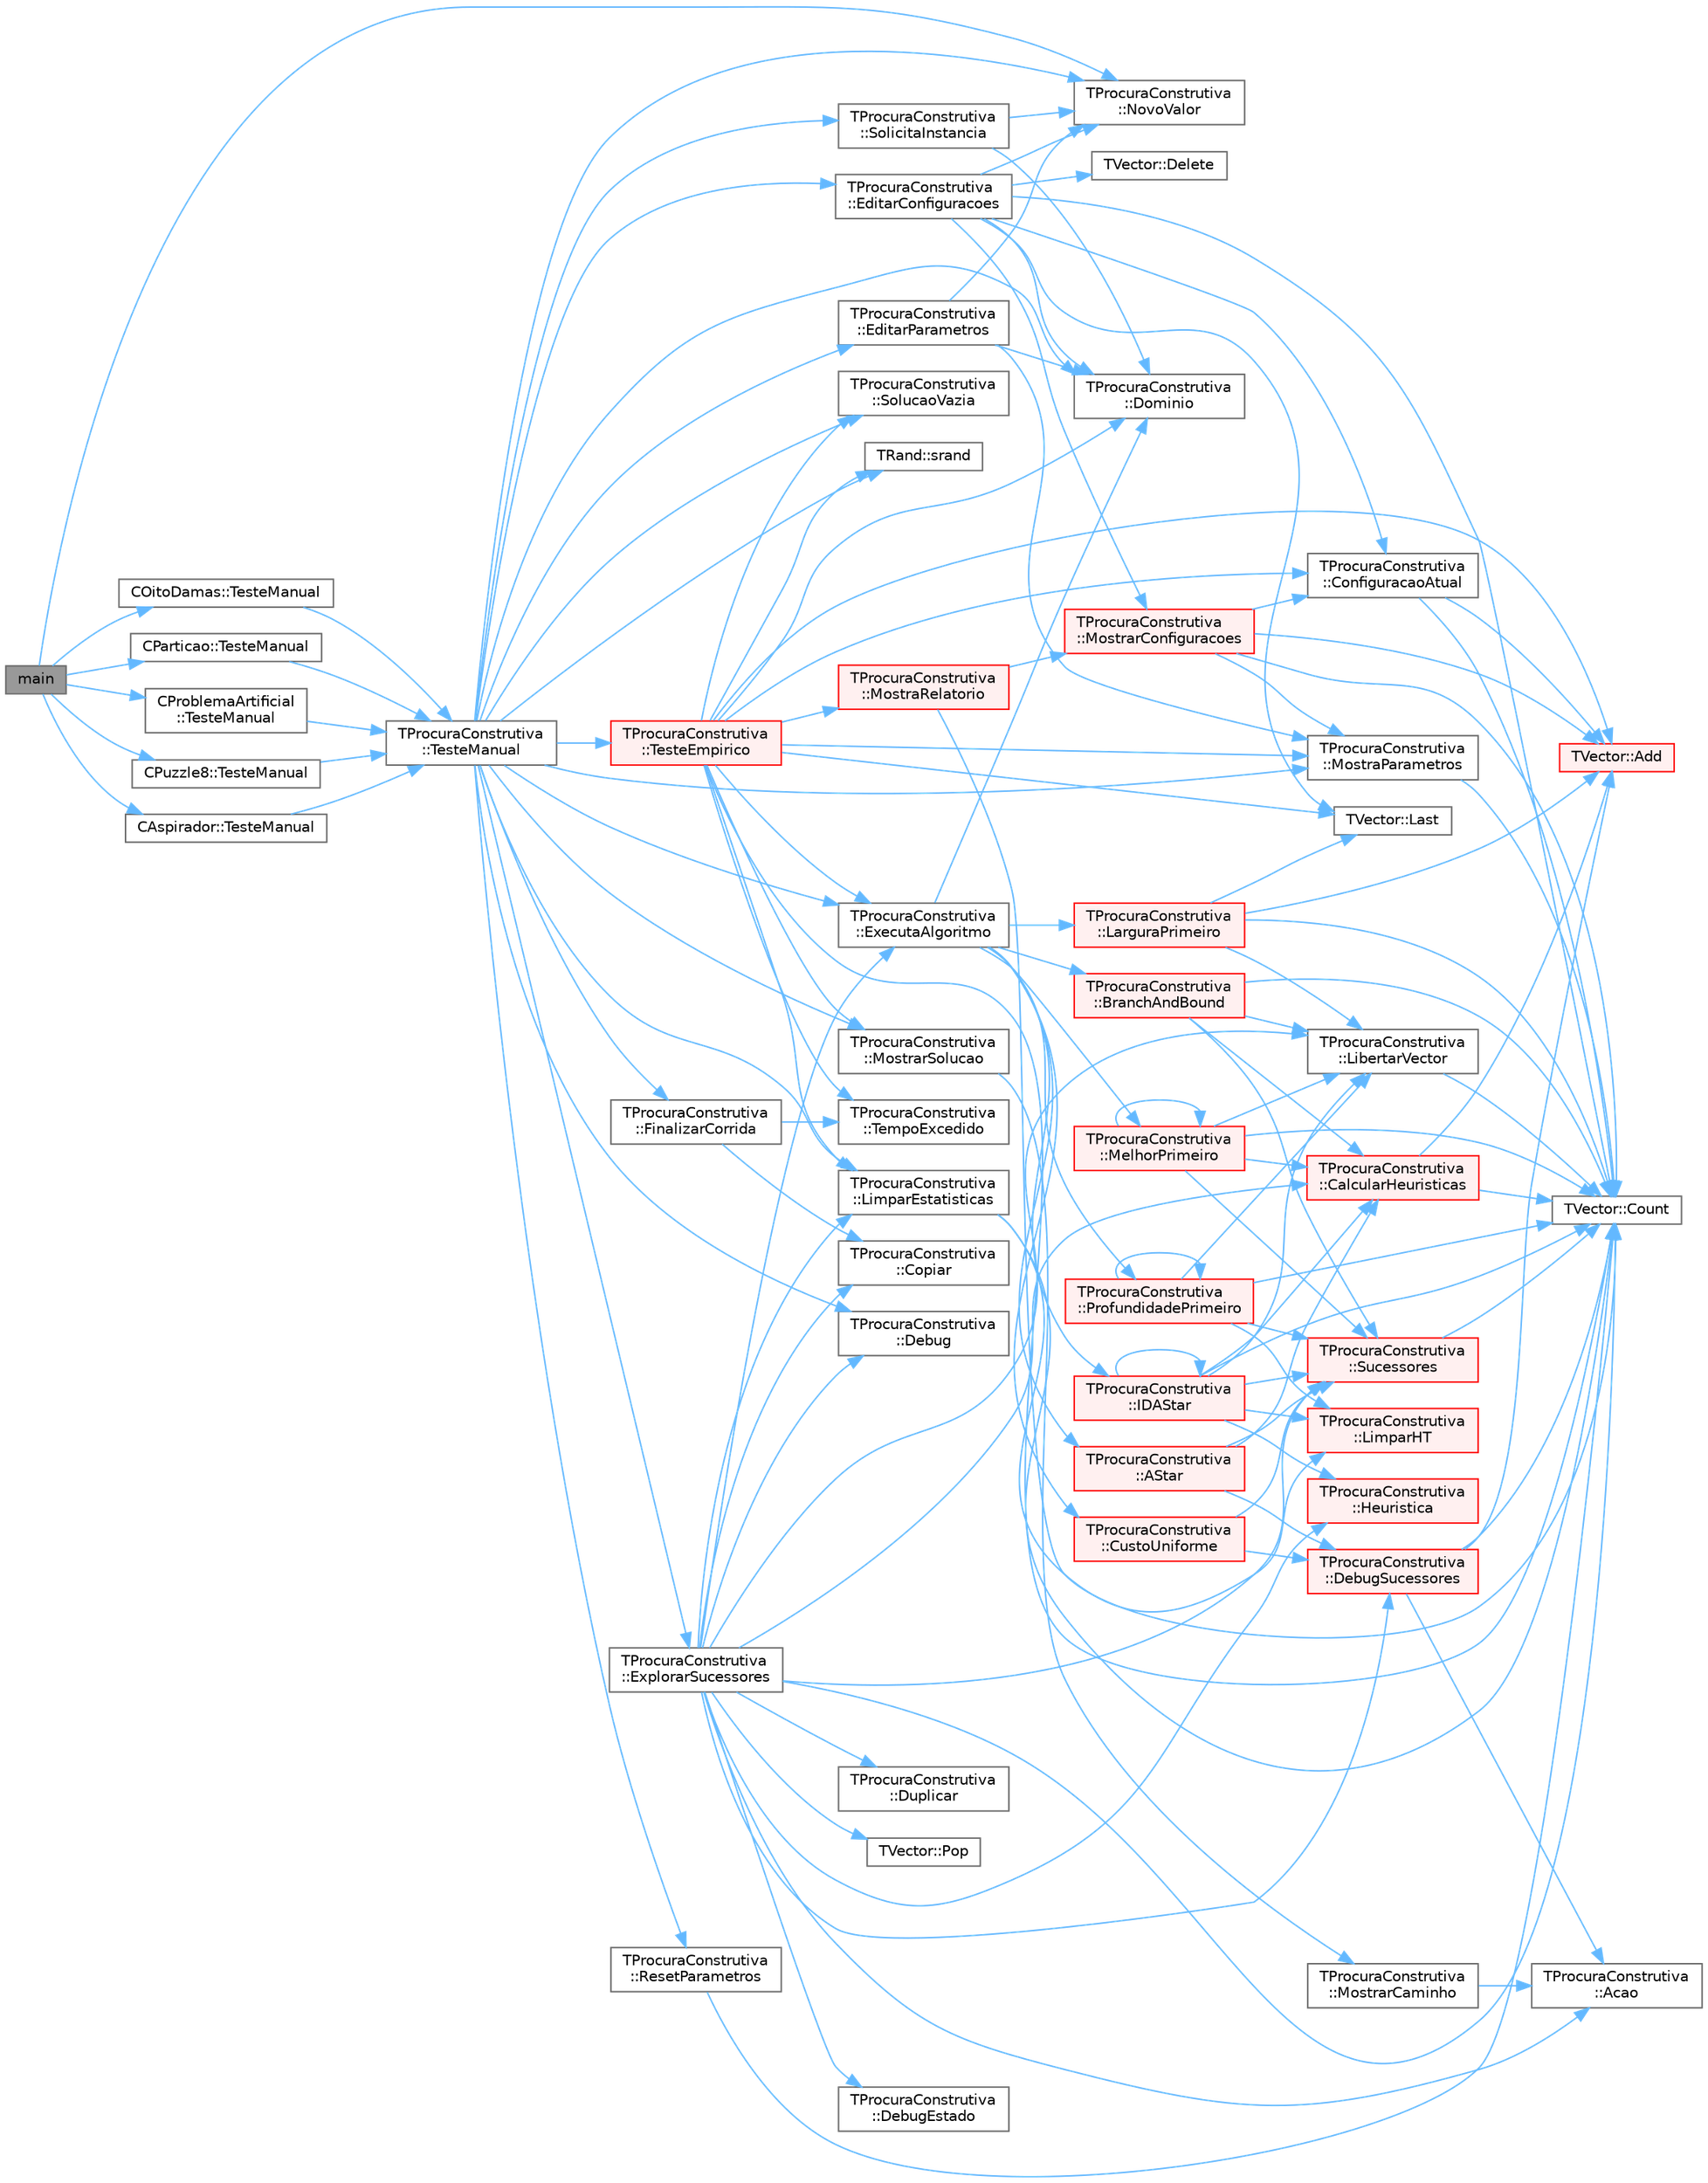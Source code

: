 digraph "main"
{
 // LATEX_PDF_SIZE
  bgcolor="transparent";
  edge [fontname=Helvetica,fontsize=10,labelfontname=Helvetica,labelfontsize=10];
  node [fontname=Helvetica,fontsize=10,shape=box,height=0.2,width=0.4];
  rankdir="LR";
  Node1 [id="Node000001",label="main",height=0.2,width=0.4,color="gray40", fillcolor="grey60", style="filled", fontcolor="black",tooltip=" "];
  Node1 -> Node2 [id="edge128_Node000001_Node000002",color="steelblue1",style="solid",tooltip=" "];
  Node2 [id="Node000002",label="TProcuraConstrutiva\l::NovoValor",height=0.2,width=0.4,color="grey40", fillcolor="white", style="filled",URL="$classTProcuraConstrutiva.html#a47abc151fcdd67c126b99672870d7dca",tooltip=" "];
  Node1 -> Node3 [id="edge129_Node000001_Node000003",color="steelblue1",style="solid",tooltip=" "];
  Node3 [id="Node000003",label="CAspirador::TesteManual",height=0.2,width=0.4,color="grey40", fillcolor="white", style="filled",URL="$classCAspirador.html#a718c8187439940dec18a46a9e9e024e3",tooltip="Inicializa a interação com o utilizador."];
  Node3 -> Node4 [id="edge130_Node000003_Node000004",color="steelblue1",style="solid",tooltip=" "];
  Node4 [id="Node000004",label="TProcuraConstrutiva\l::TesteManual",height=0.2,width=0.4,color="grey40", fillcolor="white", style="filled",URL="$group__RedefinicaoMandatoria.html#ga843a501e25cbaff7eb51d8d29995be3a",tooltip="Inicializa a interação com o utilizador."];
  Node4 -> Node5 [id="edge131_Node000004_Node000005",color="steelblue1",style="solid",tooltip=" "];
  Node5 [id="Node000005",label="TProcuraConstrutiva\l::Debug",height=0.2,width=0.4,color="grey40", fillcolor="white", style="filled",URL="$group__RedefinicaoSugerida.html#ga6bb2ece76e931695c9e32df7ca7143aa",tooltip="Mostra o estado no ecrã, para debug."];
  Node4 -> Node6 [id="edge132_Node000004_Node000006",color="steelblue1",style="solid",tooltip=" "];
  Node6 [id="Node000006",label="TProcuraConstrutiva\l::Dominio",height=0.2,width=0.4,color="grey40", fillcolor="white", style="filled",URL="$classTProcuraConstrutiva.html#a6dc1daad843c50560a5f3dd8bbe23f56",tooltip=" "];
  Node4 -> Node7 [id="edge133_Node000004_Node000007",color="steelblue1",style="solid",tooltip=" "];
  Node7 [id="Node000007",label="TProcuraConstrutiva\l::EditarConfiguracoes",height=0.2,width=0.4,color="grey40", fillcolor="white", style="filled",URL="$classTProcuraConstrutiva.html#a7e5329143aa8df478b68741d47fa6a7f",tooltip=" "];
  Node7 -> Node8 [id="edge134_Node000007_Node000008",color="steelblue1",style="solid",tooltip=" "];
  Node8 [id="Node000008",label="TProcuraConstrutiva\l::ConfiguracaoAtual",height=0.2,width=0.4,color="grey40", fillcolor="white", style="filled",URL="$classTProcuraConstrutiva.html#a4c50b21dc4dc6a689af754dfce6e272f",tooltip=" "];
  Node8 -> Node9 [id="edge135_Node000008_Node000009",color="steelblue1",style="solid",tooltip=" "];
  Node9 [id="Node000009",label="TVector::Add",height=0.2,width=0.4,color="red", fillcolor="#FFF0F0", style="filled",URL="$classTVector.html#a21e44df6bc9513d711e2047abc5abf3d",tooltip=" "];
  Node8 -> Node11 [id="edge136_Node000008_Node000011",color="steelblue1",style="solid",tooltip=" "];
  Node11 [id="Node000011",label="TVector::Count",height=0.2,width=0.4,color="grey40", fillcolor="white", style="filled",URL="$classTVector.html#a427bf294df0ee2bf96e30d278c08389f",tooltip=" "];
  Node7 -> Node11 [id="edge137_Node000007_Node000011",color="steelblue1",style="solid",tooltip=" "];
  Node7 -> Node12 [id="edge138_Node000007_Node000012",color="steelblue1",style="solid",tooltip=" "];
  Node12 [id="Node000012",label="TVector::Delete",height=0.2,width=0.4,color="grey40", fillcolor="white", style="filled",URL="$classTVector.html#a1520b4878aa655442babf702646abd7f",tooltip=" "];
  Node7 -> Node6 [id="edge139_Node000007_Node000006",color="steelblue1",style="solid",tooltip=" "];
  Node7 -> Node13 [id="edge140_Node000007_Node000013",color="steelblue1",style="solid",tooltip=" "];
  Node13 [id="Node000013",label="TVector::Last",height=0.2,width=0.4,color="grey40", fillcolor="white", style="filled",URL="$classTVector.html#aa304d639c79ef2842f9951846c6292e3",tooltip=" "];
  Node7 -> Node14 [id="edge141_Node000007_Node000014",color="steelblue1",style="solid",tooltip=" "];
  Node14 [id="Node000014",label="TProcuraConstrutiva\l::MostrarConfiguracoes",height=0.2,width=0.4,color="red", fillcolor="#FFF0F0", style="filled",URL="$classTProcuraConstrutiva.html#a9d4bc5b86186bcba9cbee82588ada2fb",tooltip=" "];
  Node14 -> Node9 [id="edge142_Node000014_Node000009",color="steelblue1",style="solid",tooltip=" "];
  Node14 -> Node8 [id="edge143_Node000014_Node000008",color="steelblue1",style="solid",tooltip=" "];
  Node14 -> Node11 [id="edge144_Node000014_Node000011",color="steelblue1",style="solid",tooltip=" "];
  Node14 -> Node16 [id="edge145_Node000014_Node000016",color="steelblue1",style="solid",tooltip=" "];
  Node16 [id="Node000016",label="TProcuraConstrutiva\l::MostraParametros",height=0.2,width=0.4,color="grey40", fillcolor="white", style="filled",URL="$classTProcuraConstrutiva.html#af74795a981510f72e0c7865cd758ab3b",tooltip=" "];
  Node16 -> Node11 [id="edge146_Node000016_Node000011",color="steelblue1",style="solid",tooltip=" "];
  Node7 -> Node2 [id="edge147_Node000007_Node000002",color="steelblue1",style="solid",tooltip=" "];
  Node4 -> Node17 [id="edge148_Node000004_Node000017",color="steelblue1",style="solid",tooltip=" "];
  Node17 [id="Node000017",label="TProcuraConstrutiva\l::EditarParametros",height=0.2,width=0.4,color="grey40", fillcolor="white", style="filled",URL="$classTProcuraConstrutiva.html#aa2c53163dbc3e394abbd2bfbf70e29ca",tooltip=" "];
  Node17 -> Node6 [id="edge149_Node000017_Node000006",color="steelblue1",style="solid",tooltip=" "];
  Node17 -> Node16 [id="edge150_Node000017_Node000016",color="steelblue1",style="solid",tooltip=" "];
  Node17 -> Node2 [id="edge151_Node000017_Node000002",color="steelblue1",style="solid",tooltip=" "];
  Node4 -> Node18 [id="edge152_Node000004_Node000018",color="steelblue1",style="solid",tooltip=" "];
  Node18 [id="Node000018",label="TProcuraConstrutiva\l::ExecutaAlgoritmo",height=0.2,width=0.4,color="grey40", fillcolor="white", style="filled",URL="$group__RedefinicaoOpcional.html#gae52871eb18c8ae656a2174acf43b3bb3",tooltip="Executa o algoritmo com os parametros atuais."];
  Node18 -> Node19 [id="edge153_Node000018_Node000019",color="steelblue1",style="solid",tooltip=" "];
  Node19 [id="Node000019",label="TProcuraConstrutiva\l::AStar",height=0.2,width=0.4,color="red", fillcolor="#FFF0F0", style="filled",URL="$group__ProcurasInformadas.html#ga37dd78e1a9a6742700728135f81964b4",tooltip="Executa a procura A*, algoritmo informado."];
  Node19 -> Node20 [id="edge154_Node000019_Node000020",color="steelblue1",style="solid",tooltip=" "];
  Node20 [id="Node000020",label="TProcuraConstrutiva\l::CalcularHeuristicas",height=0.2,width=0.4,color="red", fillcolor="#FFF0F0", style="filled",URL="$classTProcuraConstrutiva.html#a640e74c9b6cd340761db671438ad679e",tooltip=" "];
  Node20 -> Node9 [id="edge155_Node000020_Node000009",color="steelblue1",style="solid",tooltip=" "];
  Node20 -> Node11 [id="edge156_Node000020_Node000011",color="steelblue1",style="solid",tooltip=" "];
  Node19 -> Node25 [id="edge157_Node000019_Node000025",color="steelblue1",style="solid",tooltip=" "];
  Node25 [id="Node000025",label="TProcuraConstrutiva\l::DebugSucessores",height=0.2,width=0.4,color="red", fillcolor="#FFF0F0", style="filled",URL="$classTProcuraConstrutiva.html#a08aa14ddc895426b2ce3df4d763cbbd7",tooltip=" "];
  Node25 -> Node26 [id="edge158_Node000025_Node000026",color="steelblue1",style="solid",tooltip=" "];
  Node26 [id="Node000026",label="TProcuraConstrutiva\l::Acao",height=0.2,width=0.4,color="grey40", fillcolor="white", style="filled",URL="$group__RedefinicaoSugerida.html#gacbc6e34f3a403d26d806f37b5cd739f6",tooltip="Retorna a ação (movimento, passo, jogada, lance, etc.) que gerou o sucessor."];
  Node25 -> Node9 [id="edge159_Node000025_Node000009",color="steelblue1",style="solid",tooltip=" "];
  Node25 -> Node11 [id="edge160_Node000025_Node000011",color="steelblue1",style="solid",tooltip=" "];
  Node19 -> Node42 [id="edge161_Node000019_Node000042",color="steelblue1",style="solid",tooltip=" "];
  Node42 [id="Node000042",label="TProcuraConstrutiva\l::Sucessores",height=0.2,width=0.4,color="red", fillcolor="#FFF0F0", style="filled",URL="$group__RedefinicaoMandatoria.html#ga0a13570d2f5a21296e3c10c2780e170c",tooltip="Coloca em sucessores a lista de estados sucessores."];
  Node42 -> Node11 [id="edge162_Node000042_Node000011",color="steelblue1",style="solid",tooltip=" "];
  Node18 -> Node52 [id="edge163_Node000018_Node000052",color="steelblue1",style="solid",tooltip=" "];
  Node52 [id="Node000052",label="TProcuraConstrutiva\l::BranchAndBound",height=0.2,width=0.4,color="red", fillcolor="#FFF0F0", style="filled",URL="$group__ProcurasInformadas.html#gafe804dbf6cabda9e627500c2d4f8aafd",tooltip="Executa o algoritmo Branch-and-Bound, um algoritmo informado."];
  Node52 -> Node20 [id="edge164_Node000052_Node000020",color="steelblue1",style="solid",tooltip=" "];
  Node52 -> Node11 [id="edge165_Node000052_Node000011",color="steelblue1",style="solid",tooltip=" "];
  Node52 -> Node35 [id="edge166_Node000052_Node000035",color="steelblue1",style="solid",tooltip=" "];
  Node35 [id="Node000035",label="TProcuraConstrutiva\l::LibertarVector",height=0.2,width=0.4,color="grey40", fillcolor="white", style="filled",URL="$classTProcuraConstrutiva.html#a976f17b2b53ce9ffc7d1795d291262df",tooltip=" "];
  Node35 -> Node11 [id="edge167_Node000035_Node000011",color="steelblue1",style="solid",tooltip=" "];
  Node52 -> Node42 [id="edge168_Node000052_Node000042",color="steelblue1",style="solid",tooltip=" "];
  Node18 -> Node63 [id="edge169_Node000018_Node000063",color="steelblue1",style="solid",tooltip=" "];
  Node63 [id="Node000063",label="TProcuraConstrutiva\l::CustoUniforme",height=0.2,width=0.4,color="red", fillcolor="#FFF0F0", style="filled",URL="$group__ProcurasCegas.html#ga2343fafdecfd55b69c0ffb71e8f9426b",tooltip="Executa a procura por custo uniforme, algoritmo cego."];
  Node63 -> Node25 [id="edge170_Node000063_Node000025",color="steelblue1",style="solid",tooltip=" "];
  Node63 -> Node42 [id="edge171_Node000063_Node000042",color="steelblue1",style="solid",tooltip=" "];
  Node18 -> Node6 [id="edge172_Node000018_Node000006",color="steelblue1",style="solid",tooltip=" "];
  Node18 -> Node64 [id="edge173_Node000018_Node000064",color="steelblue1",style="solid",tooltip=" "];
  Node64 [id="Node000064",label="TProcuraConstrutiva\l::IDAStar",height=0.2,width=0.4,color="red", fillcolor="#FFF0F0", style="filled",URL="$group__ProcurasInformadas.html#gae77f9608e7988052377d7025bee7c4e8",tooltip="Executa a procura IDA*, algoritmo informado."];
  Node64 -> Node20 [id="edge174_Node000064_Node000020",color="steelblue1",style="solid",tooltip=" "];
  Node64 -> Node11 [id="edge175_Node000064_Node000011",color="steelblue1",style="solid",tooltip=" "];
  Node64 -> Node66 [id="edge176_Node000064_Node000066",color="steelblue1",style="solid",tooltip=" "];
  Node66 [id="Node000066",label="TProcuraConstrutiva\l::Heuristica",height=0.2,width=0.4,color="red", fillcolor="#FFF0F0", style="filled",URL="$group__RedefinicaoSugerida.html#ga0e8bb1bd33683545dc4f8f6329548b40",tooltip="Função para calcular quanto falta para o final, o valor da heurística."];
  Node64 -> Node64 [id="edge177_Node000064_Node000064",color="steelblue1",style="solid",tooltip=" "];
  Node64 -> Node35 [id="edge178_Node000064_Node000035",color="steelblue1",style="solid",tooltip=" "];
  Node64 -> Node67 [id="edge179_Node000064_Node000067",color="steelblue1",style="solid",tooltip=" "];
  Node67 [id="Node000067",label="TProcuraConstrutiva\l::LimparHT",height=0.2,width=0.4,color="red", fillcolor="#FFF0F0", style="filled",URL="$classTProcuraConstrutiva.html#a8b500987c88352d27a68200454cc3c8c",tooltip=" "];
  Node64 -> Node42 [id="edge180_Node000064_Node000042",color="steelblue1",style="solid",tooltip=" "];
  Node18 -> Node69 [id="edge181_Node000018_Node000069",color="steelblue1",style="solid",tooltip=" "];
  Node69 [id="Node000069",label="TProcuraConstrutiva\l::LarguraPrimeiro",height=0.2,width=0.4,color="red", fillcolor="#FFF0F0", style="filled",URL="$group__ProcurasCegas.html#gafe656922894d8a27b4cfb70128793af0",tooltip="Executa a procura em largura primeiro, algoritmo cego."];
  Node69 -> Node9 [id="edge182_Node000069_Node000009",color="steelblue1",style="solid",tooltip=" "];
  Node69 -> Node11 [id="edge183_Node000069_Node000011",color="steelblue1",style="solid",tooltip=" "];
  Node69 -> Node13 [id="edge184_Node000069_Node000013",color="steelblue1",style="solid",tooltip=" "];
  Node69 -> Node35 [id="edge185_Node000069_Node000035",color="steelblue1",style="solid",tooltip=" "];
  Node18 -> Node71 [id="edge186_Node000018_Node000071",color="steelblue1",style="solid",tooltip=" "];
  Node71 [id="Node000071",label="TProcuraConstrutiva\l::MelhorPrimeiro",height=0.2,width=0.4,color="red", fillcolor="#FFF0F0", style="filled",URL="$group__ProcurasInformadas.html#gaebb84182343041bc276e4ceceb4b13aa",tooltip="Executa a procura melhor primeiro, algoritmo informado."];
  Node71 -> Node20 [id="edge187_Node000071_Node000020",color="steelblue1",style="solid",tooltip=" "];
  Node71 -> Node11 [id="edge188_Node000071_Node000011",color="steelblue1",style="solid",tooltip=" "];
  Node71 -> Node35 [id="edge189_Node000071_Node000035",color="steelblue1",style="solid",tooltip=" "];
  Node71 -> Node71 [id="edge190_Node000071_Node000071",color="steelblue1",style="solid",tooltip=" "];
  Node71 -> Node42 [id="edge191_Node000071_Node000042",color="steelblue1",style="solid",tooltip=" "];
  Node18 -> Node72 [id="edge192_Node000018_Node000072",color="steelblue1",style="solid",tooltip=" "];
  Node72 [id="Node000072",label="TProcuraConstrutiva\l::ProfundidadePrimeiro",height=0.2,width=0.4,color="red", fillcolor="#FFF0F0", style="filled",URL="$group__ProcurasCegas.html#gaf00d9776f6b25d56138efb6725b86228",tooltip="Executa a procura em profundidade primeiro, algoritmo cego."];
  Node72 -> Node11 [id="edge193_Node000072_Node000011",color="steelblue1",style="solid",tooltip=" "];
  Node72 -> Node35 [id="edge194_Node000072_Node000035",color="steelblue1",style="solid",tooltip=" "];
  Node72 -> Node67 [id="edge195_Node000072_Node000067",color="steelblue1",style="solid",tooltip=" "];
  Node72 -> Node72 [id="edge196_Node000072_Node000072",color="steelblue1",style="solid",tooltip=" "];
  Node72 -> Node42 [id="edge197_Node000072_Node000042",color="steelblue1",style="solid",tooltip=" "];
  Node4 -> Node73 [id="edge198_Node000004_Node000073",color="steelblue1",style="solid",tooltip=" "];
  Node73 [id="Node000073",label="TProcuraConstrutiva\l::ExplorarSucessores",height=0.2,width=0.4,color="grey40", fillcolor="white", style="filled",URL="$classTProcuraConstrutiva.html#ab5639efca5e48b564a8bdd9ec23a8955",tooltip=" "];
  Node73 -> Node26 [id="edge199_Node000073_Node000026",color="steelblue1",style="solid",tooltip=" "];
  Node73 -> Node20 [id="edge200_Node000073_Node000020",color="steelblue1",style="solid",tooltip=" "];
  Node73 -> Node61 [id="edge201_Node000073_Node000061",color="steelblue1",style="solid",tooltip=" "];
  Node61 [id="Node000061",label="TProcuraConstrutiva\l::Copiar",height=0.2,width=0.4,color="grey40", fillcolor="white", style="filled",URL="$group__RedefinicaoMandatoria.html#ga92eb7af76e68a20fe542afb459e7d642",tooltip="Fica com uma cópia do objecto."];
  Node73 -> Node11 [id="edge202_Node000073_Node000011",color="steelblue1",style="solid",tooltip=" "];
  Node73 -> Node5 [id="edge203_Node000073_Node000005",color="steelblue1",style="solid",tooltip=" "];
  Node73 -> Node24 [id="edge204_Node000073_Node000024",color="steelblue1",style="solid",tooltip=" "];
  Node24 [id="Node000024",label="TProcuraConstrutiva\l::DebugEstado",height=0.2,width=0.4,color="grey40", fillcolor="white", style="filled",URL="$classTProcuraConstrutiva.html#a3c5b2743566153ca9d45e875106e548b",tooltip=" "];
  Node73 -> Node25 [id="edge205_Node000073_Node000025",color="steelblue1",style="solid",tooltip=" "];
  Node73 -> Node60 [id="edge206_Node000073_Node000060",color="steelblue1",style="solid",tooltip=" "];
  Node60 [id="Node000060",label="TProcuraConstrutiva\l::Duplicar",height=0.2,width=0.4,color="grey40", fillcolor="white", style="filled",URL="$group__RedefinicaoMandatoria.html#gaf7c2483f38d11825c220b7a8d538a623",tooltip="Cria um objecto que é uma cópia deste."];
  Node73 -> Node18 [id="edge207_Node000073_Node000018",color="steelblue1",style="solid",tooltip=" "];
  Node73 -> Node66 [id="edge208_Node000073_Node000066",color="steelblue1",style="solid",tooltip=" "];
  Node73 -> Node35 [id="edge209_Node000073_Node000035",color="steelblue1",style="solid",tooltip=" "];
  Node73 -> Node74 [id="edge210_Node000073_Node000074",color="steelblue1",style="solid",tooltip=" "];
  Node74 [id="Node000074",label="TProcuraConstrutiva\l::LimparEstatisticas",height=0.2,width=0.4,color="grey40", fillcolor="white", style="filled",URL="$classTProcuraConstrutiva.html#ae254bbde1b2e36391d575fc2836fea7f",tooltip=" "];
  Node74 -> Node11 [id="edge211_Node000074_Node000011",color="steelblue1",style="solid",tooltip=" "];
  Node74 -> Node67 [id="edge212_Node000074_Node000067",color="steelblue1",style="solid",tooltip=" "];
  Node73 -> Node55 [id="edge213_Node000073_Node000055",color="steelblue1",style="solid",tooltip=" "];
  Node55 [id="Node000055",label="TVector::Pop",height=0.2,width=0.4,color="grey40", fillcolor="white", style="filled",URL="$classTVector.html#a3249913626d54e46b07e168ce1f05d87",tooltip=" "];
  Node73 -> Node42 [id="edge214_Node000073_Node000042",color="steelblue1",style="solid",tooltip=" "];
  Node4 -> Node75 [id="edge215_Node000004_Node000075",color="steelblue1",style="solid",tooltip=" "];
  Node75 [id="Node000075",label="TProcuraConstrutiva\l::FinalizarCorrida",height=0.2,width=0.4,color="grey40", fillcolor="white", style="filled",URL="$classTProcuraConstrutiva.html#af2fbc46bcca99f48e42cdbc62eecc1fd",tooltip=" "];
  Node75 -> Node61 [id="edge216_Node000075_Node000061",color="steelblue1",style="solid",tooltip=" "];
  Node75 -> Node40 [id="edge217_Node000075_Node000040",color="steelblue1",style="solid",tooltip=" "];
  Node40 [id="Node000040",label="TProcuraConstrutiva\l::TempoExcedido",height=0.2,width=0.4,color="grey40", fillcolor="white", style="filled",URL="$classTProcuraConstrutiva.html#a1d844f9591ce201c48e38024a92887f4",tooltip=" "];
  Node4 -> Node74 [id="edge218_Node000004_Node000074",color="steelblue1",style="solid",tooltip=" "];
  Node4 -> Node16 [id="edge219_Node000004_Node000016",color="steelblue1",style="solid",tooltip=" "];
  Node4 -> Node76 [id="edge220_Node000004_Node000076",color="steelblue1",style="solid",tooltip=" "];
  Node76 [id="Node000076",label="TProcuraConstrutiva\l::MostrarSolucao",height=0.2,width=0.4,color="grey40", fillcolor="white", style="filled",URL="$group__RedefinicaoOpcional.html#ga74b4c5766a2b65bdb4c3019523c1508f",tooltip="Mostrar solução, seja um caminho ou o próprio estado."];
  Node76 -> Node77 [id="edge221_Node000076_Node000077",color="steelblue1",style="solid",tooltip=" "];
  Node77 [id="Node000077",label="TProcuraConstrutiva\l::MostrarCaminho",height=0.2,width=0.4,color="grey40", fillcolor="white", style="filled",URL="$classTProcuraConstrutiva.html#a51a3757ad4f4041833c7957276d76ab9",tooltip=" "];
  Node77 -> Node26 [id="edge222_Node000077_Node000026",color="steelblue1",style="solid",tooltip=" "];
  Node4 -> Node2 [id="edge223_Node000004_Node000002",color="steelblue1",style="solid",tooltip=" "];
  Node4 -> Node78 [id="edge224_Node000004_Node000078",color="steelblue1",style="solid",tooltip=" "];
  Node78 [id="Node000078",label="TProcuraConstrutiva\l::ResetParametros",height=0.2,width=0.4,color="grey40", fillcolor="white", style="filled",URL="$group__RedefinicaoSugerida.html#gacb15562d8776f4d162001d385ebc13a0",tooltip="Inicializa os parametros."];
  Node78 -> Node11 [id="edge225_Node000078_Node000011",color="steelblue1",style="solid",tooltip=" "];
  Node4 -> Node79 [id="edge226_Node000004_Node000079",color="steelblue1",style="solid",tooltip=" "];
  Node79 [id="Node000079",label="TProcuraConstrutiva\l::SolicitaInstancia",height=0.2,width=0.4,color="grey40", fillcolor="white", style="filled",URL="$classTProcuraConstrutiva.html#a0729129ac5c4791ebd251bdd28e4a137",tooltip=" "];
  Node79 -> Node6 [id="edge227_Node000079_Node000006",color="steelblue1",style="solid",tooltip=" "];
  Node79 -> Node2 [id="edge228_Node000079_Node000002",color="steelblue1",style="solid",tooltip=" "];
  Node4 -> Node80 [id="edge229_Node000004_Node000080",color="steelblue1",style="solid",tooltip=" "];
  Node80 [id="Node000080",label="TProcuraConstrutiva\l::SolucaoVazia",height=0.2,width=0.4,color="grey40", fillcolor="white", style="filled",URL="$group__RedefinicaoMandatoria.html#ga687ad49ea5304ae8e2c3782f470c4ad3",tooltip="Coloca o objecto no estado inicial da procura."];
  Node4 -> Node50 [id="edge230_Node000004_Node000050",color="steelblue1",style="solid",tooltip=" "];
  Node50 [id="Node000050",label="TRand::srand",height=0.2,width=0.4,color="grey40", fillcolor="white", style="filled",URL="$classTRand.html#ad0b319d6f58ab6820b001b4e3d3ae245",tooltip=" "];
  Node4 -> Node81 [id="edge231_Node000004_Node000081",color="steelblue1",style="solid",tooltip=" "];
  Node81 [id="Node000081",label="TProcuraConstrutiva\l::TesteEmpirico",height=0.2,width=0.4,color="red", fillcolor="#FFF0F0", style="filled",URL="$group__RedefinicaoOpcional.html#gab2fca28035f165ce7c1d40acbfc8c971",tooltip="Executa testes empíricos, em todas as configurações guardadas, nas instâncias selecionadas."];
  Node81 -> Node9 [id="edge232_Node000081_Node000009",color="steelblue1",style="solid",tooltip=" "];
  Node81 -> Node8 [id="edge233_Node000081_Node000008",color="steelblue1",style="solid",tooltip=" "];
  Node81 -> Node11 [id="edge234_Node000081_Node000011",color="steelblue1",style="solid",tooltip=" "];
  Node81 -> Node6 [id="edge235_Node000081_Node000006",color="steelblue1",style="solid",tooltip=" "];
  Node81 -> Node18 [id="edge236_Node000081_Node000018",color="steelblue1",style="solid",tooltip=" "];
  Node81 -> Node13 [id="edge237_Node000081_Node000013",color="steelblue1",style="solid",tooltip=" "];
  Node81 -> Node74 [id="edge238_Node000081_Node000074",color="steelblue1",style="solid",tooltip=" "];
  Node81 -> Node16 [id="edge239_Node000081_Node000016",color="steelblue1",style="solid",tooltip=" "];
  Node81 -> Node82 [id="edge240_Node000081_Node000082",color="steelblue1",style="solid",tooltip=" "];
  Node82 [id="Node000082",label="TProcuraConstrutiva\l::MostraRelatorio",height=0.2,width=0.4,color="red", fillcolor="#FFF0F0", style="filled",URL="$classTProcuraConstrutiva.html#ac7e1356d8cd516f18380d4f4c5730c2b",tooltip=" "];
  Node82 -> Node11 [id="edge241_Node000082_Node000011",color="steelblue1",style="solid",tooltip=" "];
  Node82 -> Node14 [id="edge242_Node000082_Node000014",color="steelblue1",style="solid",tooltip=" "];
  Node81 -> Node76 [id="edge243_Node000081_Node000076",color="steelblue1",style="solid",tooltip=" "];
  Node81 -> Node80 [id="edge244_Node000081_Node000080",color="steelblue1",style="solid",tooltip=" "];
  Node81 -> Node50 [id="edge245_Node000081_Node000050",color="steelblue1",style="solid",tooltip=" "];
  Node81 -> Node40 [id="edge246_Node000081_Node000040",color="steelblue1",style="solid",tooltip=" "];
  Node1 -> Node89 [id="edge247_Node000001_Node000089",color="steelblue1",style="solid",tooltip=" "];
  Node89 [id="Node000089",label="COitoDamas::TesteManual",height=0.2,width=0.4,color="grey40", fillcolor="white", style="filled",URL="$classCOitoDamas.html#a0fb443165d257ac17fc8cf5bc870404d",tooltip="Inicializa a interação com o utilizador."];
  Node89 -> Node4 [id="edge248_Node000089_Node000004",color="steelblue1",style="solid",tooltip=" "];
  Node1 -> Node90 [id="edge249_Node000001_Node000090",color="steelblue1",style="solid",tooltip=" "];
  Node90 [id="Node000090",label="CParticao::TesteManual",height=0.2,width=0.4,color="grey40", fillcolor="white", style="filled",URL="$classCParticao.html#aa4d328b9944991f3fc52ce0726111865",tooltip="Inicializa a interação com o utilizador."];
  Node90 -> Node4 [id="edge250_Node000090_Node000004",color="steelblue1",style="solid",tooltip=" "];
  Node1 -> Node91 [id="edge251_Node000001_Node000091",color="steelblue1",style="solid",tooltip=" "];
  Node91 [id="Node000091",label="CProblemaArtificial\l::TesteManual",height=0.2,width=0.4,color="grey40", fillcolor="white", style="filled",URL="$classCProblemaArtificial.html#abaad629eb538177261df40e1e27e92ed",tooltip="Inicializa a interação com o utilizador."];
  Node91 -> Node4 [id="edge252_Node000091_Node000004",color="steelblue1",style="solid",tooltip=" "];
  Node1 -> Node92 [id="edge253_Node000001_Node000092",color="steelblue1",style="solid",tooltip=" "];
  Node92 [id="Node000092",label="CPuzzle8::TesteManual",height=0.2,width=0.4,color="grey40", fillcolor="white", style="filled",URL="$classCPuzzle8.html#a06d2a8f5d7e3670eb6ee75d7a72b0265",tooltip="Inicializa a interação com o utilizador."];
  Node92 -> Node4 [id="edge254_Node000092_Node000004",color="steelblue1",style="solid",tooltip=" "];
}
